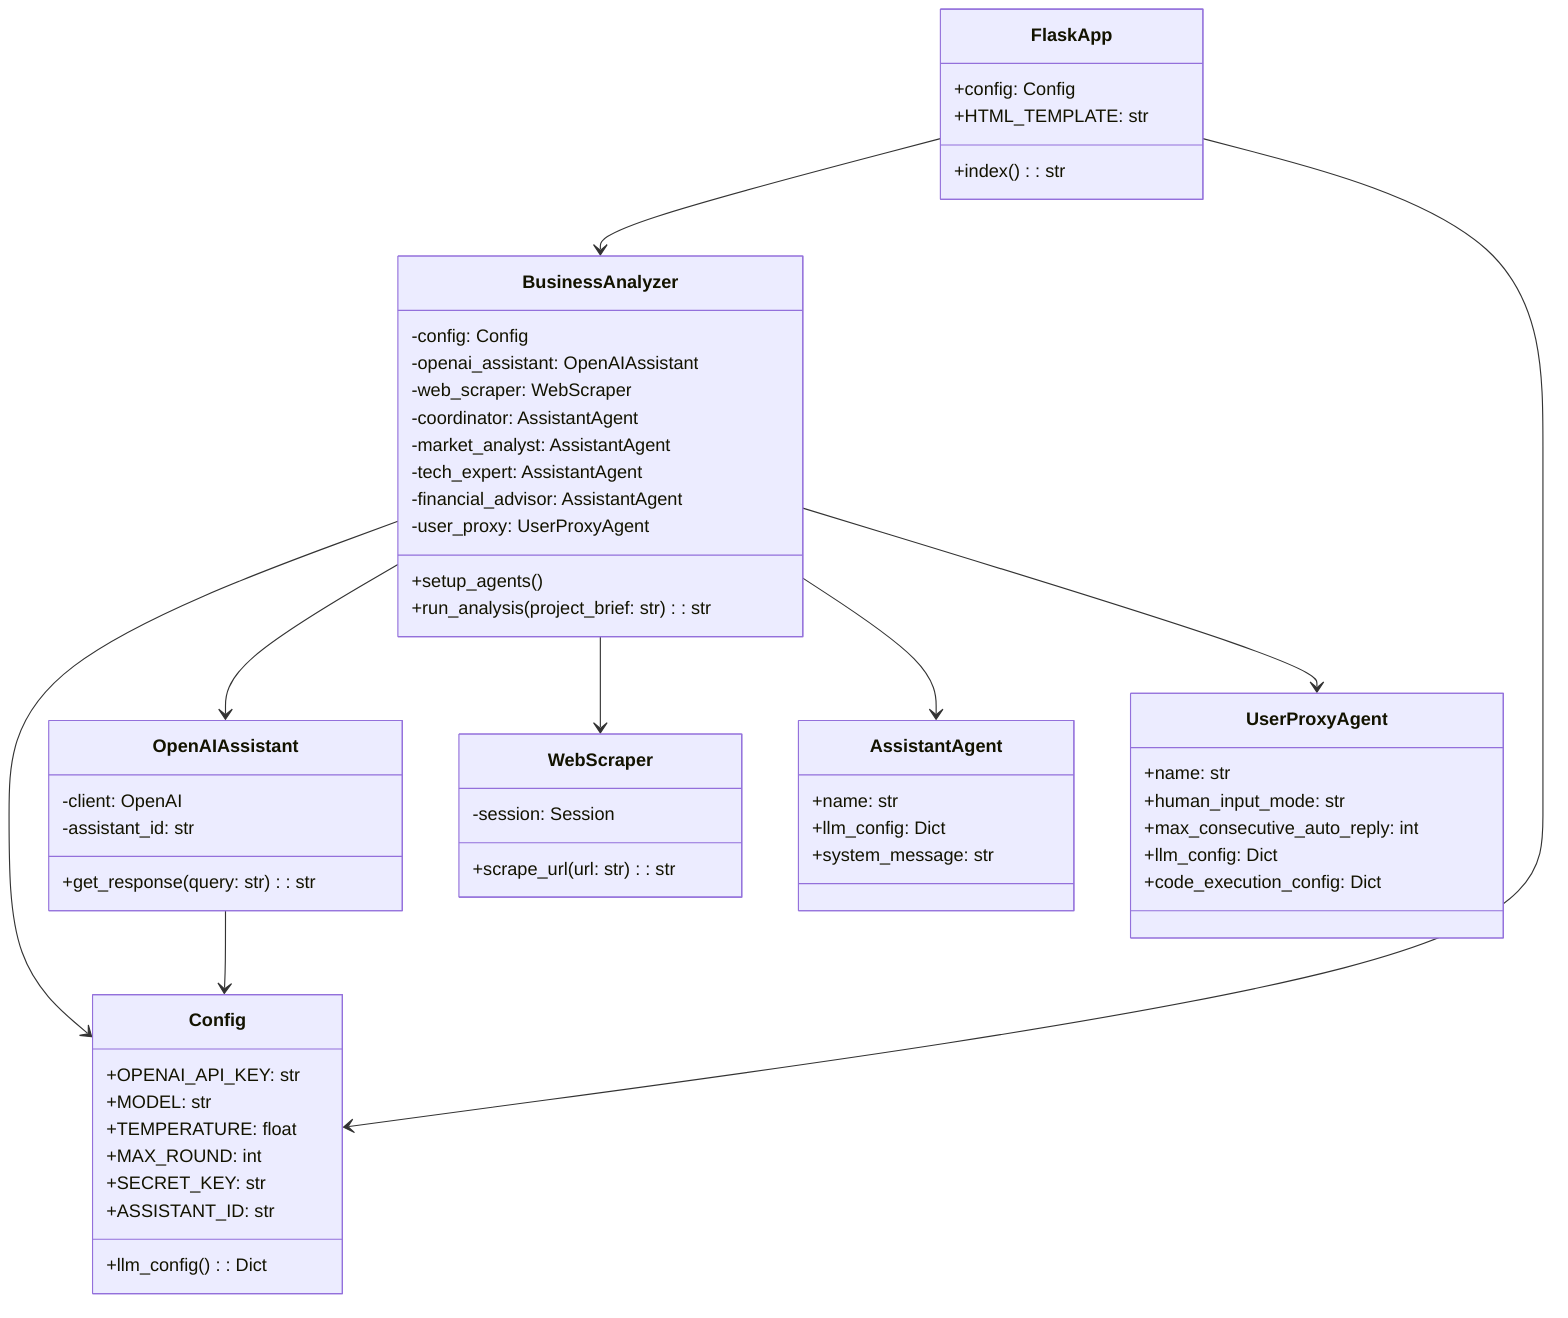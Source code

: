 classDiagram
    class Config {
        +OPENAI_API_KEY: str
        +MODEL: str
        +TEMPERATURE: float
        +MAX_ROUND: int
        +SECRET_KEY: str
        +ASSISTANT_ID: str
        +llm_config(): Dict
    }

    class WebScraper {
        -session: Session
        +scrape_url(url: str): str
    }

    class OpenAIAssistant {
        -client: OpenAI
        -assistant_id: str
        +get_response(query: str): str
    }

    class BusinessAnalyzer {
        -config: Config
        -openai_assistant: OpenAIAssistant
        -web_scraper: WebScraper
        -coordinator: AssistantAgent
        -market_analyst: AssistantAgent
        -tech_expert: AssistantAgent
        -financial_advisor: AssistantAgent
        -user_proxy: UserProxyAgent
        +setup_agents()
        +run_analysis(project_brief: str): str
    }

    class FlaskApp {
        +config: Config
        +HTML_TEMPLATE: str
        +index(): str
    }

    class AssistantAgent {
        +name: str
        +llm_config: Dict
        +system_message: str
    }

    class UserProxyAgent {
        +name: str
        +human_input_mode: str
        +max_consecutive_auto_reply: int
        +llm_config: Dict
        +code_execution_config: Dict
    }

    BusinessAnalyzer --> Config
    BusinessAnalyzer --> OpenAIAssistant
    BusinessAnalyzer --> WebScraper
    BusinessAnalyzer --> AssistantAgent
    BusinessAnalyzer --> UserProxyAgent
    FlaskApp --> BusinessAnalyzer
    FlaskApp --> Config
    OpenAIAssistant --> Config
